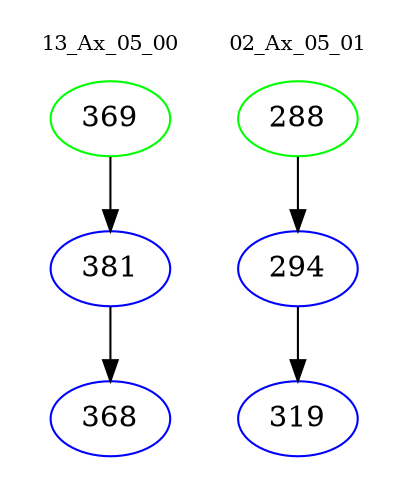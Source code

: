 digraph{
subgraph cluster_0 {
color = white
label = "13_Ax_05_00";
fontsize=10;
T0_369 [label="369", color="green"]
T0_369 -> T0_381 [color="black"]
T0_381 [label="381", color="blue"]
T0_381 -> T0_368 [color="black"]
T0_368 [label="368", color="blue"]
}
subgraph cluster_1 {
color = white
label = "02_Ax_05_01";
fontsize=10;
T1_288 [label="288", color="green"]
T1_288 -> T1_294 [color="black"]
T1_294 [label="294", color="blue"]
T1_294 -> T1_319 [color="black"]
T1_319 [label="319", color="blue"]
}
}
